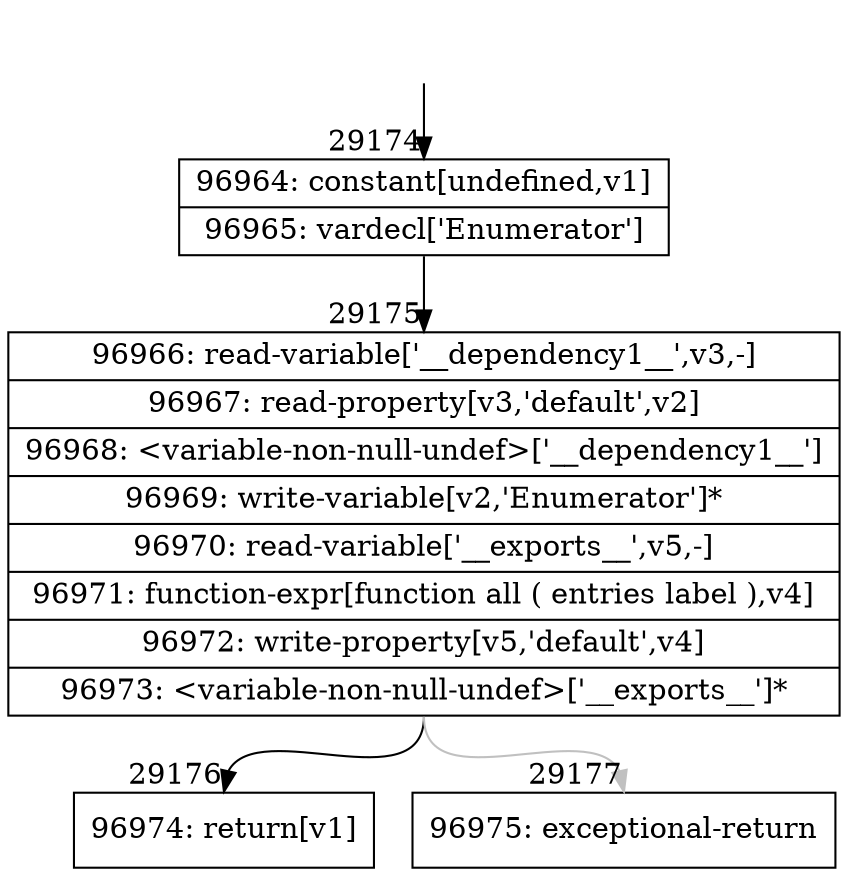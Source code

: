 digraph {
rankdir="TD"
BB_entry2581[shape=none,label=""];
BB_entry2581 -> BB29174 [tailport=s, headport=n, headlabel="    29174"]
BB29174 [shape=record label="{96964: constant[undefined,v1]|96965: vardecl['Enumerator']}" ] 
BB29174 -> BB29175 [tailport=s, headport=n, headlabel="      29175"]
BB29175 [shape=record label="{96966: read-variable['__dependency1__',v3,-]|96967: read-property[v3,'default',v2]|96968: \<variable-non-null-undef\>['__dependency1__']|96969: write-variable[v2,'Enumerator']*|96970: read-variable['__exports__',v5,-]|96971: function-expr[function all ( entries label ),v4]|96972: write-property[v5,'default',v4]|96973: \<variable-non-null-undef\>['__exports__']*}" ] 
BB29175 -> BB29176 [tailport=s, headport=n, headlabel="      29176"]
BB29175 -> BB29177 [tailport=s, headport=n, color=gray, headlabel="      29177"]
BB29176 [shape=record label="{96974: return[v1]}" ] 
BB29177 [shape=record label="{96975: exceptional-return}" ] 
//#$~ 52601
}
